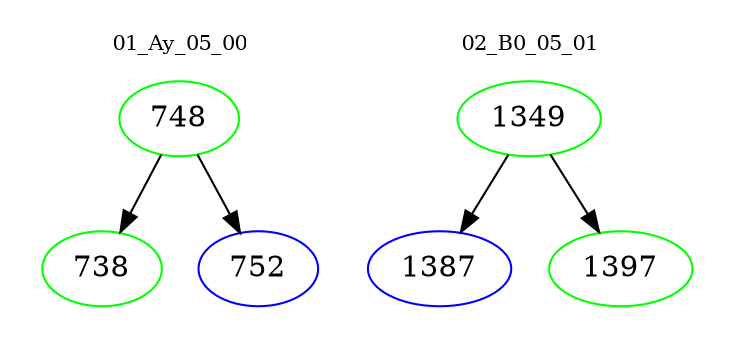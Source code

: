 digraph{
subgraph cluster_0 {
color = white
label = "01_Ay_05_00";
fontsize=10;
T0_748 [label="748", color="green"]
T0_748 -> T0_738 [color="black"]
T0_738 [label="738", color="green"]
T0_748 -> T0_752 [color="black"]
T0_752 [label="752", color="blue"]
}
subgraph cluster_1 {
color = white
label = "02_B0_05_01";
fontsize=10;
T1_1349 [label="1349", color="green"]
T1_1349 -> T1_1387 [color="black"]
T1_1387 [label="1387", color="blue"]
T1_1349 -> T1_1397 [color="black"]
T1_1397 [label="1397", color="green"]
}
}
